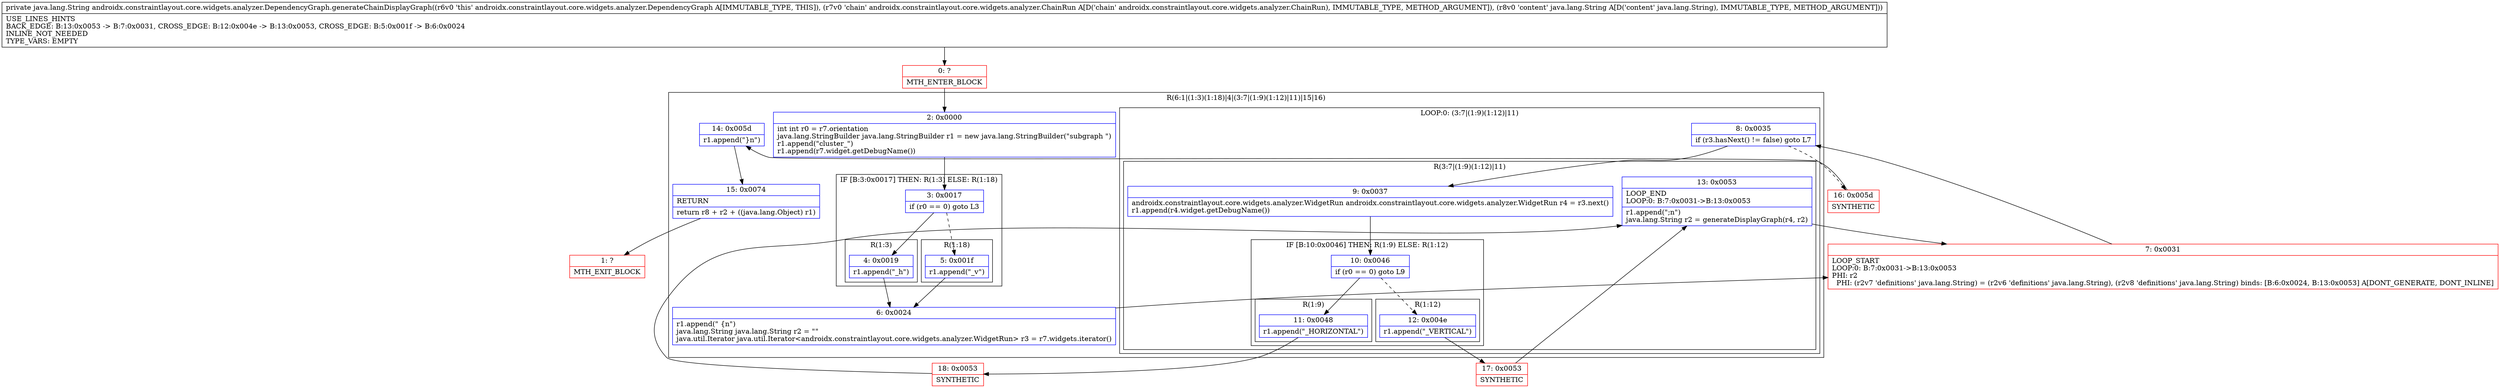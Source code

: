 digraph "CFG forandroidx.constraintlayout.core.widgets.analyzer.DependencyGraph.generateChainDisplayGraph(Landroidx\/constraintlayout\/core\/widgets\/analyzer\/ChainRun;Ljava\/lang\/String;)Ljava\/lang\/String;" {
subgraph cluster_Region_1076428498 {
label = "R(6:1|(1:3)(1:18)|4|(3:7|(1:9)(1:12)|11)|15|16)";
node [shape=record,color=blue];
Node_2 [shape=record,label="{2\:\ 0x0000|int int r0 = r7.orientation\ljava.lang.StringBuilder java.lang.StringBuilder r1 = new java.lang.StringBuilder(\"subgraph \")\lr1.append(\"cluster_\")\lr1.append(r7.widget.getDebugName())\l}"];
subgraph cluster_IfRegion_1808221502 {
label = "IF [B:3:0x0017] THEN: R(1:3) ELSE: R(1:18)";
node [shape=record,color=blue];
Node_3 [shape=record,label="{3\:\ 0x0017|if (r0 == 0) goto L3\l}"];
subgraph cluster_Region_382506676 {
label = "R(1:3)";
node [shape=record,color=blue];
Node_4 [shape=record,label="{4\:\ 0x0019|r1.append(\"_h\")\l}"];
}
subgraph cluster_Region_294986961 {
label = "R(1:18)";
node [shape=record,color=blue];
Node_5 [shape=record,label="{5\:\ 0x001f|r1.append(\"_v\")\l}"];
}
}
Node_6 [shape=record,label="{6\:\ 0x0024|r1.append(\" \{n\")\ljava.lang.String java.lang.String r2 = \"\"\ljava.util.Iterator java.util.Iterator\<androidx.constraintlayout.core.widgets.analyzer.WidgetRun\> r3 = r7.widgets.iterator()\l}"];
subgraph cluster_LoopRegion_1676804182 {
label = "LOOP:0: (3:7|(1:9)(1:12)|11)";
node [shape=record,color=blue];
Node_8 [shape=record,label="{8\:\ 0x0035|if (r3.hasNext() != false) goto L7\l}"];
subgraph cluster_Region_1084910952 {
label = "R(3:7|(1:9)(1:12)|11)";
node [shape=record,color=blue];
Node_9 [shape=record,label="{9\:\ 0x0037|androidx.constraintlayout.core.widgets.analyzer.WidgetRun androidx.constraintlayout.core.widgets.analyzer.WidgetRun r4 = r3.next()\lr1.append(r4.widget.getDebugName())\l}"];
subgraph cluster_IfRegion_1185280671 {
label = "IF [B:10:0x0046] THEN: R(1:9) ELSE: R(1:12)";
node [shape=record,color=blue];
Node_10 [shape=record,label="{10\:\ 0x0046|if (r0 == 0) goto L9\l}"];
subgraph cluster_Region_695361256 {
label = "R(1:9)";
node [shape=record,color=blue];
Node_11 [shape=record,label="{11\:\ 0x0048|r1.append(\"_HORIZONTAL\")\l}"];
}
subgraph cluster_Region_1534657604 {
label = "R(1:12)";
node [shape=record,color=blue];
Node_12 [shape=record,label="{12\:\ 0x004e|r1.append(\"_VERTICAL\")\l}"];
}
}
Node_13 [shape=record,label="{13\:\ 0x0053|LOOP_END\lLOOP:0: B:7:0x0031\-\>B:13:0x0053\l|r1.append(\";n\")\ljava.lang.String r2 = generateDisplayGraph(r4, r2)\l}"];
}
}
Node_14 [shape=record,label="{14\:\ 0x005d|r1.append(\"\}n\")\l}"];
Node_15 [shape=record,label="{15\:\ 0x0074|RETURN\l|return r8 + r2 + ((java.lang.Object) r1)\l}"];
}
Node_0 [shape=record,color=red,label="{0\:\ ?|MTH_ENTER_BLOCK\l}"];
Node_7 [shape=record,color=red,label="{7\:\ 0x0031|LOOP_START\lLOOP:0: B:7:0x0031\-\>B:13:0x0053\lPHI: r2 \l  PHI: (r2v7 'definitions' java.lang.String) = (r2v6 'definitions' java.lang.String), (r2v8 'definitions' java.lang.String) binds: [B:6:0x0024, B:13:0x0053] A[DONT_GENERATE, DONT_INLINE]\l}"];
Node_18 [shape=record,color=red,label="{18\:\ 0x0053|SYNTHETIC\l}"];
Node_17 [shape=record,color=red,label="{17\:\ 0x0053|SYNTHETIC\l}"];
Node_16 [shape=record,color=red,label="{16\:\ 0x005d|SYNTHETIC\l}"];
Node_1 [shape=record,color=red,label="{1\:\ ?|MTH_EXIT_BLOCK\l}"];
MethodNode[shape=record,label="{private java.lang.String androidx.constraintlayout.core.widgets.analyzer.DependencyGraph.generateChainDisplayGraph((r6v0 'this' androidx.constraintlayout.core.widgets.analyzer.DependencyGraph A[IMMUTABLE_TYPE, THIS]), (r7v0 'chain' androidx.constraintlayout.core.widgets.analyzer.ChainRun A[D('chain' androidx.constraintlayout.core.widgets.analyzer.ChainRun), IMMUTABLE_TYPE, METHOD_ARGUMENT]), (r8v0 'content' java.lang.String A[D('content' java.lang.String), IMMUTABLE_TYPE, METHOD_ARGUMENT]))  | USE_LINES_HINTS\lBACK_EDGE: B:13:0x0053 \-\> B:7:0x0031, CROSS_EDGE: B:12:0x004e \-\> B:13:0x0053, CROSS_EDGE: B:5:0x001f \-\> B:6:0x0024\lINLINE_NOT_NEEDED\lTYPE_VARS: EMPTY\l}"];
MethodNode -> Node_0;Node_2 -> Node_3;
Node_3 -> Node_4;
Node_3 -> Node_5[style=dashed];
Node_4 -> Node_6;
Node_5 -> Node_6;
Node_6 -> Node_7;
Node_8 -> Node_9;
Node_8 -> Node_16[style=dashed];
Node_9 -> Node_10;
Node_10 -> Node_11;
Node_10 -> Node_12[style=dashed];
Node_11 -> Node_18;
Node_12 -> Node_17;
Node_13 -> Node_7;
Node_14 -> Node_15;
Node_15 -> Node_1;
Node_0 -> Node_2;
Node_7 -> Node_8;
Node_18 -> Node_13;
Node_17 -> Node_13;
Node_16 -> Node_14;
}


